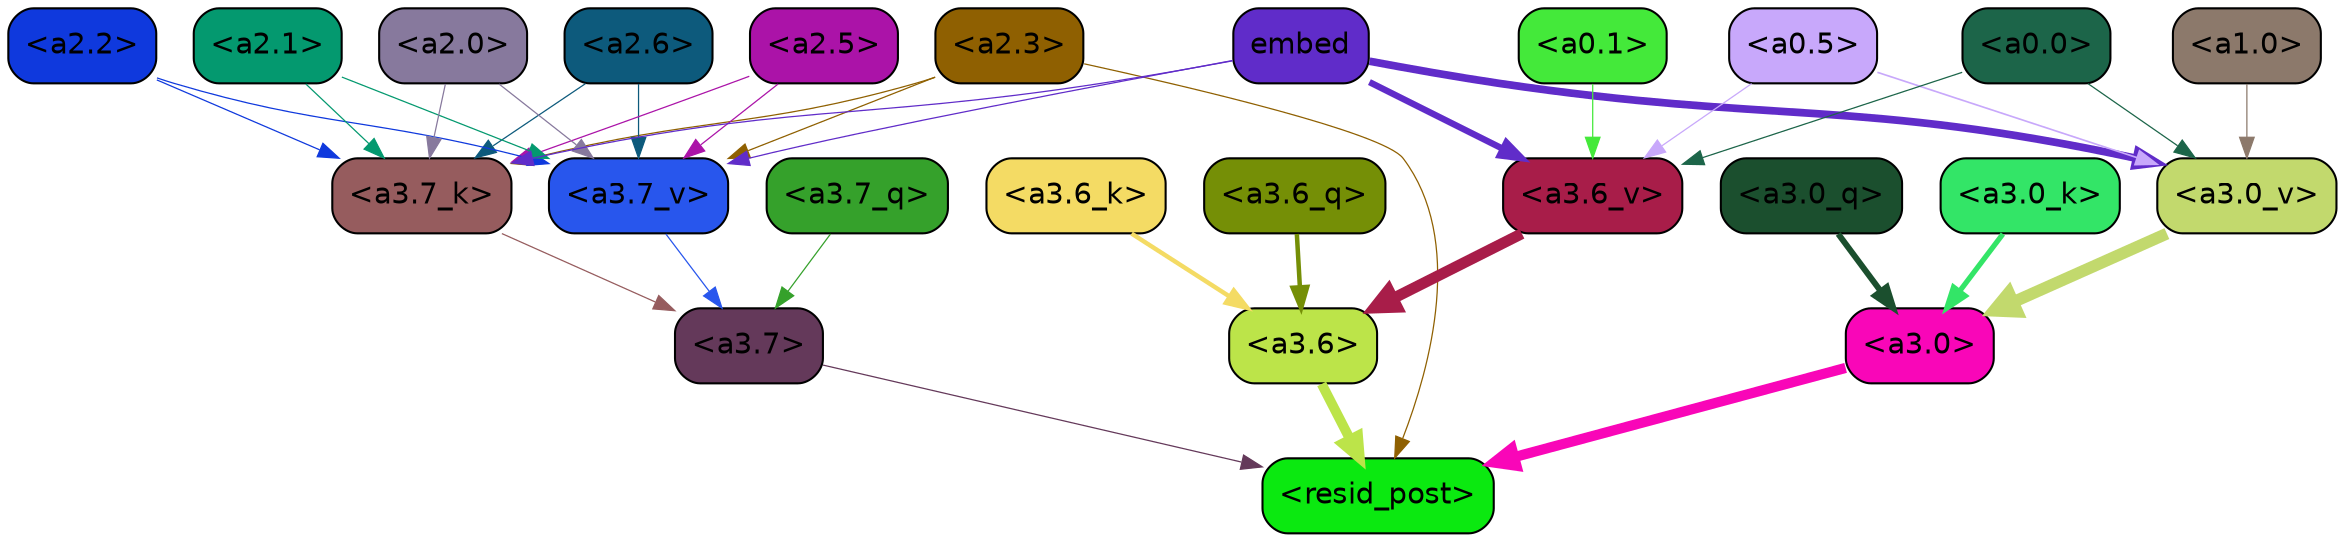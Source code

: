 strict digraph "" {
	graph [bgcolor=transparent,
		layout=dot,
		overlap=false,
		splines=true
	];
	"<a3.7>"	[color=black,
		fillcolor="#64395a",
		fontname=Helvetica,
		shape=box,
		style="filled, rounded"];
	"<resid_post>"	[color=black,
		fillcolor="#0be910",
		fontname=Helvetica,
		shape=box,
		style="filled, rounded"];
	"<a3.7>" -> "<resid_post>"	[color="#64395a",
		penwidth=0.6];
	"<a3.6>"	[color=black,
		fillcolor="#bce449",
		fontname=Helvetica,
		shape=box,
		style="filled, rounded"];
	"<a3.6>" -> "<resid_post>"	[color="#bce449",
		penwidth=4.7534414529800415];
	"<a3.0>"	[color=black,
		fillcolor="#f906b8",
		fontname=Helvetica,
		shape=box,
		style="filled, rounded"];
	"<a3.0>" -> "<resid_post>"	[color="#f906b8",
		penwidth=4.898576855659485];
	"<a2.3>"	[color=black,
		fillcolor="#8f6001",
		fontname=Helvetica,
		shape=box,
		style="filled, rounded"];
	"<a2.3>" -> "<resid_post>"	[color="#8f6001",
		penwidth=0.6];
	"<a3.7_k>"	[color=black,
		fillcolor="#965c5e",
		fontname=Helvetica,
		shape=box,
		style="filled, rounded"];
	"<a2.3>" -> "<a3.7_k>"	[color="#8f6001",
		penwidth=0.6];
	"<a3.7_v>"	[color=black,
		fillcolor="#2856ed",
		fontname=Helvetica,
		shape=box,
		style="filled, rounded"];
	"<a2.3>" -> "<a3.7_v>"	[color="#8f6001",
		penwidth=0.6];
	"<a3.7_q>"	[color=black,
		fillcolor="#35a12b",
		fontname=Helvetica,
		shape=box,
		style="filled, rounded"];
	"<a3.7_q>" -> "<a3.7>"	[color="#35a12b",
		penwidth=0.6];
	"<a3.6_q>"	[color=black,
		fillcolor="#758f06",
		fontname=Helvetica,
		shape=box,
		style="filled, rounded"];
	"<a3.6_q>" -> "<a3.6>"	[color="#758f06",
		penwidth=2.160832464694977];
	"<a3.0_q>"	[color=black,
		fillcolor="#1b4f2e",
		fontname=Helvetica,
		shape=box,
		style="filled, rounded"];
	"<a3.0_q>" -> "<a3.0>"	[color="#1b4f2e",
		penwidth=2.870753765106201];
	"<a3.7_k>" -> "<a3.7>"	[color="#965c5e",
		penwidth=0.6];
	"<a3.6_k>"	[color=black,
		fillcolor="#f4db64",
		fontname=Helvetica,
		shape=box,
		style="filled, rounded"];
	"<a3.6_k>" -> "<a3.6>"	[color="#f4db64",
		penwidth=2.13908451795578];
	"<a3.0_k>"	[color=black,
		fillcolor="#33e567",
		fontname=Helvetica,
		shape=box,
		style="filled, rounded"];
	"<a3.0_k>" -> "<a3.0>"	[color="#33e567",
		penwidth=2.520303964614868];
	"<a3.7_v>" -> "<a3.7>"	[color="#2856ed",
		penwidth=0.6];
	"<a3.6_v>"	[color=black,
		fillcolor="#a81d49",
		fontname=Helvetica,
		shape=box,
		style="filled, rounded"];
	"<a3.6_v>" -> "<a3.6>"	[color="#a81d49",
		penwidth=5.297133803367615];
	"<a3.0_v>"	[color=black,
		fillcolor="#c2d96d",
		fontname=Helvetica,
		shape=box,
		style="filled, rounded"];
	"<a3.0_v>" -> "<a3.0>"	[color="#c2d96d",
		penwidth=5.680712580680847];
	"<a2.6>"	[color=black,
		fillcolor="#0d5a7c",
		fontname=Helvetica,
		shape=box,
		style="filled, rounded"];
	"<a2.6>" -> "<a3.7_k>"	[color="#0d5a7c",
		penwidth=0.6];
	"<a2.6>" -> "<a3.7_v>"	[color="#0d5a7c",
		penwidth=0.6];
	"<a2.5>"	[color=black,
		fillcolor="#ab13a8",
		fontname=Helvetica,
		shape=box,
		style="filled, rounded"];
	"<a2.5>" -> "<a3.7_k>"	[color="#ab13a8",
		penwidth=0.6];
	"<a2.5>" -> "<a3.7_v>"	[color="#ab13a8",
		penwidth=0.6];
	"<a2.2>"	[color=black,
		fillcolor="#0f39dd",
		fontname=Helvetica,
		shape=box,
		style="filled, rounded"];
	"<a2.2>" -> "<a3.7_k>"	[color="#0f39dd",
		penwidth=0.6];
	"<a2.2>" -> "<a3.7_v>"	[color="#0f39dd",
		penwidth=0.6];
	"<a2.1>"	[color=black,
		fillcolor="#04996f",
		fontname=Helvetica,
		shape=box,
		style="filled, rounded"];
	"<a2.1>" -> "<a3.7_k>"	[color="#04996f",
		penwidth=0.6];
	"<a2.1>" -> "<a3.7_v>"	[color="#04996f",
		penwidth=0.6];
	"<a2.0>"	[color=black,
		fillcolor="#87799d",
		fontname=Helvetica,
		shape=box,
		style="filled, rounded"];
	"<a2.0>" -> "<a3.7_k>"	[color="#87799d",
		penwidth=0.6];
	"<a2.0>" -> "<a3.7_v>"	[color="#87799d",
		penwidth=0.6];
	embed	[color=black,
		fillcolor="#602cc9",
		fontname=Helvetica,
		shape=box,
		style="filled, rounded"];
	embed -> "<a3.7_k>"	[color="#602cc9",
		penwidth=0.6];
	embed -> "<a3.7_v>"	[color="#602cc9",
		penwidth=0.6];
	embed -> "<a3.6_v>"	[color="#602cc9",
		penwidth=3.067279100418091];
	embed -> "<a3.0_v>"	[color="#602cc9",
		penwidth=3.6927278637886047];
	"<a0.5>"	[color=black,
		fillcolor="#c8a8fb",
		fontname=Helvetica,
		shape=box,
		style="filled, rounded"];
	"<a0.5>" -> "<a3.6_v>"	[color="#c8a8fb",
		penwidth=0.6];
	"<a0.5>" -> "<a3.0_v>"	[color="#c8a8fb",
		penwidth=0.8028683364391327];
	"<a0.1>"	[color=black,
		fillcolor="#44e93a",
		fontname=Helvetica,
		shape=box,
		style="filled, rounded"];
	"<a0.1>" -> "<a3.6_v>"	[color="#44e93a",
		penwidth=0.6];
	"<a0.0>"	[color=black,
		fillcolor="#1c6549",
		fontname=Helvetica,
		shape=box,
		style="filled, rounded"];
	"<a0.0>" -> "<a3.6_v>"	[color="#1c6549",
		penwidth=0.6];
	"<a0.0>" -> "<a3.0_v>"	[color="#1c6549",
		penwidth=0.6];
	"<a1.0>"	[color=black,
		fillcolor="#8c796b",
		fontname=Helvetica,
		shape=box,
		style="filled, rounded"];
	"<a1.0>" -> "<a3.0_v>"	[color="#8c796b",
		penwidth=0.6];
}
